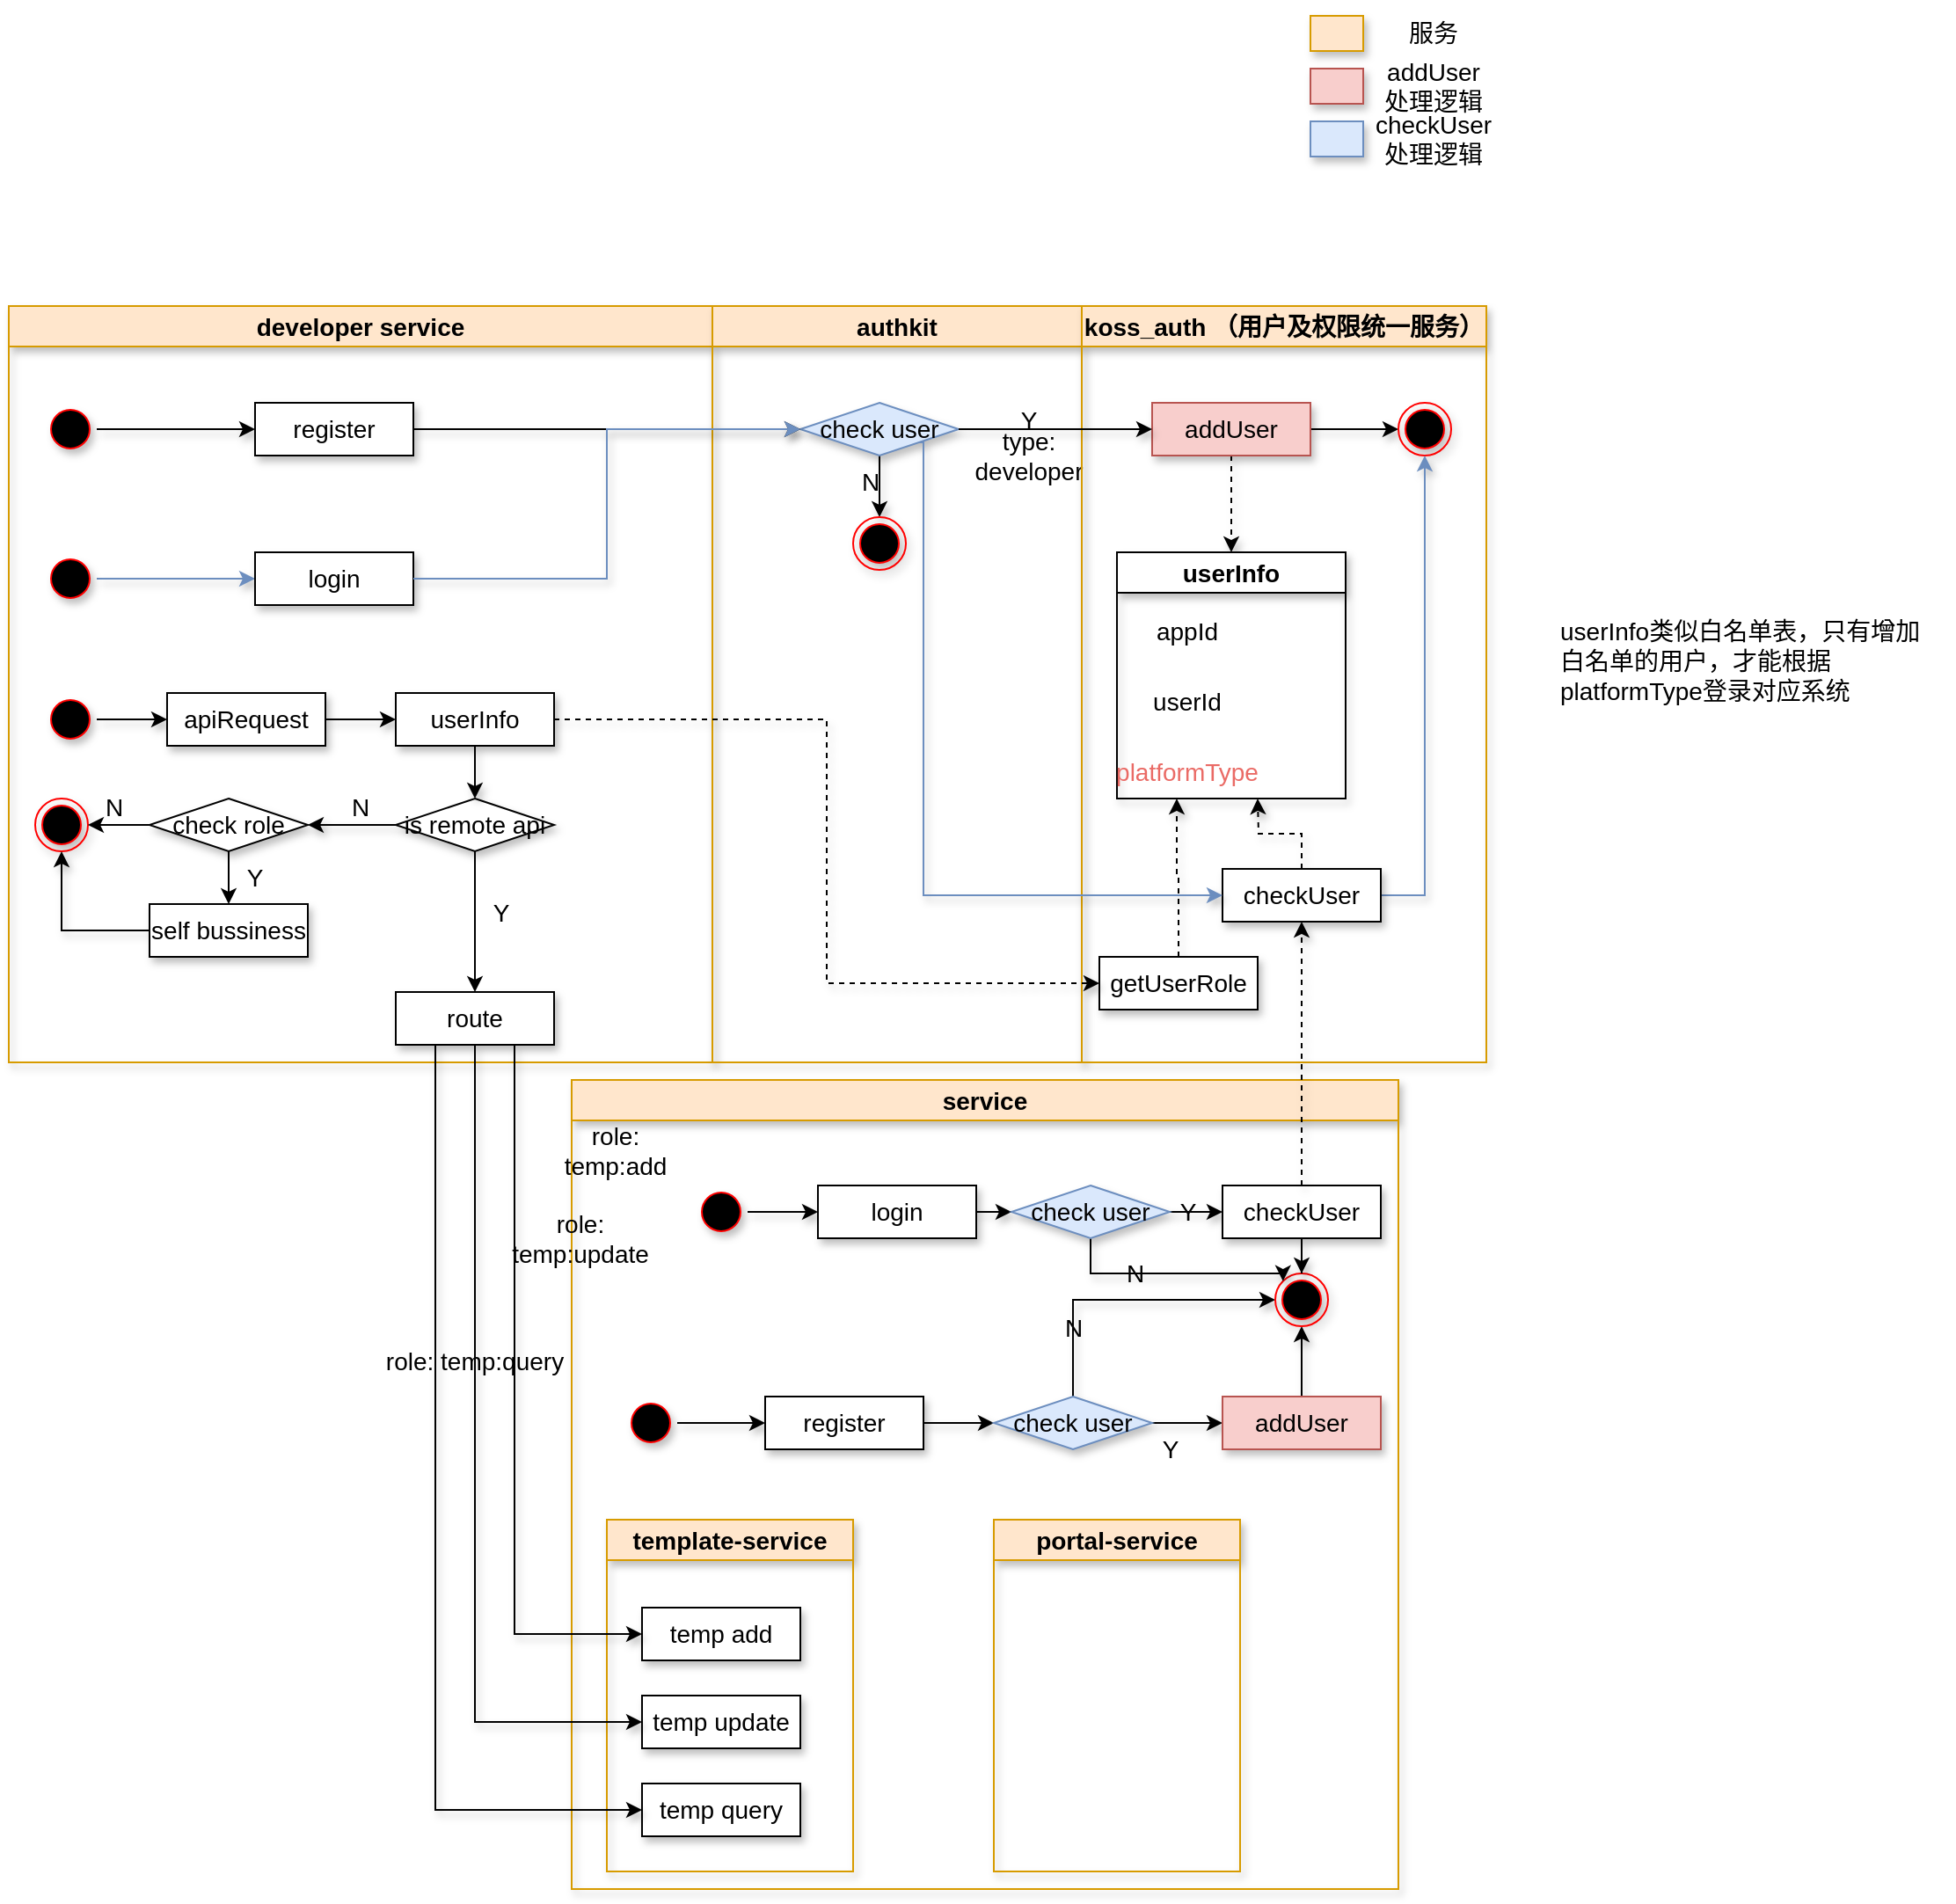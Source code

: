 <mxfile version="21.6.8" type="github">
  <diagram name="Page-1" id="13e1069c-82ec-6db2-03f1-153e76fe0fe0">
    <mxGraphModel dx="2534" dy="2458" grid="1" gridSize="10" guides="1" tooltips="1" connect="1" arrows="1" fold="1" page="1" pageScale="1" pageWidth="1100" pageHeight="850" background="none" math="0" shadow="0">
      <root>
        <mxCell id="0" />
        <mxCell id="1" parent="0" />
        <mxCell id="o0I8BU-ml6a-norXARqV-1" value="developer service" style="swimlane;whiteSpace=wrap;html=1;fillColor=#ffe6cc;strokeColor=#d79b00;fontSize=14;shadow=1;" vertex="1" cloneid="cell#2f815275-daad-4713-9b3d-28815d0aeec0" parent="1">
          <mxGeometry x="-910" y="-700" width="400" height="430" as="geometry" />
        </mxCell>
        <mxCell id="o0I8BU-ml6a-norXARqV-2" value="" style="edgeStyle=orthogonalEdgeStyle;rounded=0;orthogonalLoop=1;jettySize=auto;fontSize=14;labelBackgroundColor=none;labelBorderColor=none;html=1;shadow=1;" edge="1" cloneid="cell#3e78f411-9d92-4578-9a27-7465771508a2" parent="o0I8BU-ml6a-norXARqV-1" source="o0I8BU-ml6a-norXARqV-3" target="o0I8BU-ml6a-norXARqV-4">
          <mxGeometry relative="1" as="geometry" />
        </mxCell>
        <mxCell id="o0I8BU-ml6a-norXARqV-3" value="" style="ellipse;shape=startState;fillColor=#000000;strokeColor=#ff0000;fontSize=14;labelBackgroundColor=none;rounded=0;labelBorderColor=none;whiteSpace=wrap;html=1;shadow=1;" vertex="1" cloneid="cell#f343a01a-dd90-4998-95c6-caf9c9071376" parent="o0I8BU-ml6a-norXARqV-1">
          <mxGeometry x="20" y="55" width="30" height="30" as="geometry" />
        </mxCell>
        <mxCell id="o0I8BU-ml6a-norXARqV-4" value="register" style="rounded=0;fontSize=14;labelBackgroundColor=none;labelBorderColor=none;whiteSpace=wrap;html=1;shadow=1;" vertex="1" cloneid="cell#d786aa69-d2c9-49e9-a8b0-6fdf611dd58b" parent="o0I8BU-ml6a-norXARqV-1">
          <mxGeometry x="140" y="55" width="90" height="30" as="geometry" />
        </mxCell>
        <mxCell id="o0I8BU-ml6a-norXARqV-5" value="" style="edgeStyle=orthogonalEdgeStyle;rounded=0;orthogonalLoop=1;jettySize=auto;fillColor=#dae8fc;strokeColor=#6c8ebf;fontSize=14;labelBackgroundColor=none;labelBorderColor=none;html=1;shadow=1;" edge="1" cloneid="cell#f578207f-27f2-4b83-8611-390f3955b6e1" parent="o0I8BU-ml6a-norXARqV-1" source="o0I8BU-ml6a-norXARqV-6" target="o0I8BU-ml6a-norXARqV-7">
          <mxGeometry relative="1" as="geometry" />
        </mxCell>
        <mxCell id="o0I8BU-ml6a-norXARqV-6" value="" style="ellipse;shape=startState;fillColor=#000000;strokeColor=#ff0000;fontSize=14;labelBackgroundColor=none;rounded=0;labelBorderColor=none;whiteSpace=wrap;html=1;shadow=1;" vertex="1" cloneid="cell#010ce15b-30a6-4689-a837-7c89e183befc" parent="o0I8BU-ml6a-norXARqV-1">
          <mxGeometry x="20" y="140" width="30" height="30" as="geometry" />
        </mxCell>
        <mxCell id="o0I8BU-ml6a-norXARqV-7" value="login" style="rounded=0;fontSize=14;labelBackgroundColor=none;labelBorderColor=none;whiteSpace=wrap;html=1;shadow=1;" vertex="1" cloneid="cell#6ffae5bb-2ba7-4c20-8382-ab461565c04b" parent="o0I8BU-ml6a-norXARqV-1">
          <mxGeometry x="140" y="140" width="90" height="30" as="geometry" />
        </mxCell>
        <mxCell id="o0I8BU-ml6a-norXARqV-8" value="" style="edgeStyle=orthogonalEdgeStyle;rounded=0;orthogonalLoop=1;jettySize=auto;fontSize=14;labelBackgroundColor=none;labelBorderColor=none;html=1;shadow=1;" edge="1" cloneid="cell#bec4a704-cbde-4dca-ad36-431c1cae4110" parent="o0I8BU-ml6a-norXARqV-1" source="o0I8BU-ml6a-norXARqV-9" target="o0I8BU-ml6a-norXARqV-11">
          <mxGeometry relative="1" as="geometry" />
        </mxCell>
        <mxCell id="o0I8BU-ml6a-norXARqV-9" value="" style="ellipse;shape=startState;fillColor=#000000;strokeColor=#ff0000;fontSize=14;labelBackgroundColor=none;rounded=0;labelBorderColor=none;whiteSpace=wrap;html=1;shadow=1;" vertex="1" cloneid="cell#d30612fb-1687-4215-8dd6-3322a6ddc27d" parent="o0I8BU-ml6a-norXARqV-1">
          <mxGeometry x="20" y="220" width="30" height="30" as="geometry" />
        </mxCell>
        <mxCell id="o0I8BU-ml6a-norXARqV-10" value="" style="edgeStyle=orthogonalEdgeStyle;rounded=0;orthogonalLoop=1;jettySize=auto;fontSize=14;labelBackgroundColor=none;labelBorderColor=none;html=1;shadow=1;" edge="1" cloneid="cell#dd641ca1-853e-4bb6-b201-8e9879fb5a4e" parent="o0I8BU-ml6a-norXARqV-1" source="o0I8BU-ml6a-norXARqV-11" target="o0I8BU-ml6a-norXARqV-16">
          <mxGeometry relative="1" as="geometry" />
        </mxCell>
        <mxCell id="o0I8BU-ml6a-norXARqV-11" value="apiRequest" style="rounded=0;fontSize=14;labelBackgroundColor=none;labelBorderColor=none;whiteSpace=wrap;html=1;shadow=1;" vertex="1" cloneid="cell#30adc44c-68ed-4f99-b4ed-5d4c9424717e" parent="o0I8BU-ml6a-norXARqV-1">
          <mxGeometry x="90" y="220" width="90" height="30" as="geometry" />
        </mxCell>
        <mxCell id="o0I8BU-ml6a-norXARqV-12" value="" style="edgeStyle=orthogonalEdgeStyle;rounded=0;orthogonalLoop=1;jettySize=auto;fontSize=14;labelBackgroundColor=none;labelBorderColor=none;html=1;shadow=1;" edge="1" cloneid="cell#671ad929-43fe-4868-b659-84d9796028c1" parent="o0I8BU-ml6a-norXARqV-1" source="o0I8BU-ml6a-norXARqV-14" target="o0I8BU-ml6a-norXARqV-21">
          <mxGeometry relative="1" as="geometry" />
        </mxCell>
        <mxCell id="o0I8BU-ml6a-norXARqV-13" style="edgeStyle=orthogonalEdgeStyle;rounded=0;orthogonalLoop=1;jettySize=auto;html=1;" edge="1" cloneid="cell#e3b5a0e9-ba15-4266-90d8-3ee35d6f3ecc" parent="o0I8BU-ml6a-norXARqV-1" source="o0I8BU-ml6a-norXARqV-14" target="o0I8BU-ml6a-norXARqV-24">
          <mxGeometry relative="1" as="geometry" />
        </mxCell>
        <mxCell id="o0I8BU-ml6a-norXARqV-14" value="is remote api" style="rhombus;rounded=0;fontSize=14;labelBackgroundColor=none;labelBorderColor=none;whiteSpace=wrap;html=1;shadow=1;" vertex="1" cloneid="cell#6b12fd06-35f8-4e73-8840-b826a7d59f4d" parent="o0I8BU-ml6a-norXARqV-1">
          <mxGeometry x="220" y="280" width="90" height="30" as="geometry" />
        </mxCell>
        <mxCell id="o0I8BU-ml6a-norXARqV-15" value="" style="edgeStyle=orthogonalEdgeStyle;rounded=0;orthogonalLoop=1;jettySize=auto;fontSize=14;labelBackgroundColor=none;labelBorderColor=none;html=1;shadow=1;" edge="1" cloneid="cell#e36aead0-2626-4459-8793-c85ccd715a86" parent="o0I8BU-ml6a-norXARqV-1" source="o0I8BU-ml6a-norXARqV-16" target="o0I8BU-ml6a-norXARqV-14">
          <mxGeometry relative="1" as="geometry" />
        </mxCell>
        <mxCell id="o0I8BU-ml6a-norXARqV-16" value="userInfo" style="rounded=0;fontSize=14;labelBackgroundColor=none;labelBorderColor=none;whiteSpace=wrap;html=1;shadow=1;" vertex="1" cloneid="cell#762a9e92-5dfa-44d4-aec3-9d3db7be5c85" parent="o0I8BU-ml6a-norXARqV-1">
          <mxGeometry x="220" y="220" width="90" height="30" as="geometry" />
        </mxCell>
        <mxCell id="o0I8BU-ml6a-norXARqV-17" value="" style="ellipse;shape=endState;fillColor=#000000;strokeColor=#ff0000;fontSize=14;labelBackgroundColor=none;rounded=0;labelBorderColor=none;whiteSpace=wrap;html=1;shadow=1;" vertex="1" cloneid="cell#5eddfa4f-2b7d-485c-ba46-518c2dcc27b3" parent="o0I8BU-ml6a-norXARqV-1">
          <mxGeometry x="15" y="280" width="30" height="30" as="geometry" />
        </mxCell>
        <mxCell id="o0I8BU-ml6a-norXARqV-18" value="N" style="text;strokeColor=none;fillColor=none;align=center;verticalAlign=middle;rounded=0;fontSize=14;labelBackgroundColor=none;labelBorderColor=none;whiteSpace=wrap;html=1;shadow=1;" vertex="1" cloneid="cell#2938a014-8e62-44ea-9b24-df8008eebc1f" parent="o0I8BU-ml6a-norXARqV-1">
          <mxGeometry x="30" y="270" width="60" height="30" as="geometry" />
        </mxCell>
        <mxCell id="o0I8BU-ml6a-norXARqV-19" style="edgeStyle=orthogonalEdgeStyle;rounded=0;orthogonalLoop=1;jettySize=auto;html=1;" edge="1" cloneid="cell#69870b40-b64f-440c-9615-37516f36304e" parent="o0I8BU-ml6a-norXARqV-1" source="o0I8BU-ml6a-norXARqV-21" target="o0I8BU-ml6a-norXARqV-23">
          <mxGeometry relative="1" as="geometry" />
        </mxCell>
        <mxCell id="o0I8BU-ml6a-norXARqV-20" style="edgeStyle=orthogonalEdgeStyle;rounded=0;orthogonalLoop=1;jettySize=auto;html=1;" edge="1" cloneid="cell#034a359f-71a7-4816-b0ca-5ef3d9c942d1" parent="o0I8BU-ml6a-norXARqV-1" source="o0I8BU-ml6a-norXARqV-21" target="o0I8BU-ml6a-norXARqV-17">
          <mxGeometry relative="1" as="geometry" />
        </mxCell>
        <mxCell id="o0I8BU-ml6a-norXARqV-21" value="check role" style="rhombus;rounded=0;fontSize=14;labelBackgroundColor=none;labelBorderColor=none;whiteSpace=wrap;html=1;shadow=1;" vertex="1" cloneid="cell#9de70b38-26dd-4ac8-abef-1a7b8d23313a" parent="o0I8BU-ml6a-norXARqV-1">
          <mxGeometry x="80" y="280" width="90" height="30" as="geometry" />
        </mxCell>
        <mxCell id="o0I8BU-ml6a-norXARqV-22" value="" style="edgeStyle=orthogonalEdgeStyle;rounded=0;orthogonalLoop=1;jettySize=auto;fontSize=14;labelBackgroundColor=none;labelBorderColor=none;html=1;shadow=1;" edge="1" cloneid="cell#d38b1a27-fdde-4c20-9c3b-71d29add46ab" parent="o0I8BU-ml6a-norXARqV-1" source="o0I8BU-ml6a-norXARqV-23" target="o0I8BU-ml6a-norXARqV-17">
          <mxGeometry relative="1" as="geometry" />
        </mxCell>
        <mxCell id="o0I8BU-ml6a-norXARqV-23" value="self bussiness" style="rounded=0;fontSize=14;labelBackgroundColor=none;labelBorderColor=none;whiteSpace=wrap;html=1;shadow=1;" vertex="1" cloneid="cell#b11ed37f-79c9-4efd-b053-eb94dfc69ee0" parent="o0I8BU-ml6a-norXARqV-1">
          <mxGeometry x="80" y="340" width="90" height="30" as="geometry" />
        </mxCell>
        <mxCell id="o0I8BU-ml6a-norXARqV-24" value="route" style="rounded=0;fontSize=14;labelBackgroundColor=none;labelBorderColor=none;whiteSpace=wrap;html=1;shadow=1;" vertex="1" cloneid="cell#3b11a366-44b4-40df-b331-dc5171728bec" parent="o0I8BU-ml6a-norXARqV-1">
          <mxGeometry x="220" y="390" width="90" height="30" as="geometry" />
        </mxCell>
        <mxCell id="o0I8BU-ml6a-norXARqV-25" value="Y" style="text;strokeColor=none;fillColor=none;align=center;verticalAlign=middle;rounded=0;fontSize=14;labelBackgroundColor=none;labelBorderColor=none;whiteSpace=wrap;html=1;shadow=1;" vertex="1" cloneid="cell#86b1ebb5-305b-4b92-9c7c-a0216be1310f" parent="o0I8BU-ml6a-norXARqV-1">
          <mxGeometry x="110" y="310" width="60" height="30" as="geometry" />
        </mxCell>
        <mxCell id="o0I8BU-ml6a-norXARqV-26" value="N" style="text;strokeColor=none;fillColor=none;align=center;verticalAlign=middle;rounded=0;fontSize=14;labelBackgroundColor=none;labelBorderColor=none;whiteSpace=wrap;html=1;shadow=1;" vertex="1" cloneid="cell#1dfd28f7-4364-4140-aba9-955cc33b73d3" parent="o0I8BU-ml6a-norXARqV-1">
          <mxGeometry x="170" y="270" width="60" height="30" as="geometry" />
        </mxCell>
        <mxCell id="o0I8BU-ml6a-norXARqV-27" value="Y" style="text;strokeColor=none;fillColor=none;align=center;verticalAlign=middle;rounded=0;fontSize=14;labelBackgroundColor=none;labelBorderColor=none;whiteSpace=wrap;html=1;shadow=1;" vertex="1" cloneid="cell#4f04516a-b830-4107-9830-c963d30fea10" parent="o0I8BU-ml6a-norXARqV-1">
          <mxGeometry x="250" y="330" width="60" height="30" as="geometry" />
        </mxCell>
        <mxCell id="o0I8BU-ml6a-norXARqV-28" value="authkit" style="swimlane;fontSize=14;labelBackgroundColor=none;fillColor=#ffe6cc;strokeColor=#d79b00;rounded=0;labelBorderColor=none;whiteSpace=wrap;html=1;shadow=1;" vertex="1" cloneid="cell#4d284f4c-89f4-4c85-bd48-fc06abb28941" parent="1">
          <mxGeometry x="-510" y="-700" width="210" height="430" as="geometry" />
        </mxCell>
        <mxCell id="o0I8BU-ml6a-norXARqV-29" value="" style="edgeStyle=orthogonalEdgeStyle;rounded=0;orthogonalLoop=1;jettySize=auto;fontSize=14;labelBackgroundColor=none;labelBorderColor=none;html=1;shadow=1;" edge="1" cloneid="cell#d85d70b3-59bc-4059-bcfd-09526fdcdec0" parent="o0I8BU-ml6a-norXARqV-28" source="o0I8BU-ml6a-norXARqV-30" target="o0I8BU-ml6a-norXARqV-31">
          <mxGeometry relative="1" as="geometry" />
        </mxCell>
        <mxCell id="o0I8BU-ml6a-norXARqV-30" value="check user" style="rhombus;rounded=0;fillColor=#dae8fc;strokeColor=#6c8ebf;fontSize=14;labelBackgroundColor=none;labelBorderColor=none;whiteSpace=wrap;html=1;shadow=1;" vertex="1" cloneid="cell#351595b4-3b56-4a1f-9421-a00ca58015db" parent="o0I8BU-ml6a-norXARqV-28">
          <mxGeometry x="50" y="55" width="90" height="30" as="geometry" />
        </mxCell>
        <mxCell id="o0I8BU-ml6a-norXARqV-31" value="" style="ellipse;shape=endState;fillColor=#000000;strokeColor=#ff0000;fontSize=14;labelBackgroundColor=none;rounded=0;labelBorderColor=none;whiteSpace=wrap;html=1;shadow=1;" vertex="1" cloneid="cell#afeef2f3-9d55-40c5-9e05-b423b602a7cf" parent="o0I8BU-ml6a-norXARqV-28">
          <mxGeometry x="80" y="120" width="30" height="30" as="geometry" />
        </mxCell>
        <mxCell id="o0I8BU-ml6a-norXARqV-32" value="N" style="text;strokeColor=none;fillColor=none;align=center;verticalAlign=middle;rounded=0;fontSize=14;labelBackgroundColor=none;labelBorderColor=none;whiteSpace=wrap;html=1;shadow=1;" vertex="1" cloneid="cell#a252e5c4-6785-4ebf-a115-937df42c437a" parent="o0I8BU-ml6a-norXARqV-28">
          <mxGeometry x="60" y="85" width="60" height="30" as="geometry" />
        </mxCell>
        <mxCell id="o0I8BU-ml6a-norXARqV-33" value="Y" style="text;strokeColor=none;fillColor=none;align=center;verticalAlign=middle;rounded=0;fontSize=14;labelBackgroundColor=none;labelBorderColor=none;whiteSpace=wrap;html=1;shadow=1;" vertex="1" cloneid="cell#bb24446b-2c0e-4078-b755-960f9cf63707" parent="o0I8BU-ml6a-norXARqV-28">
          <mxGeometry x="150" y="50" width="60" height="30" as="geometry" />
        </mxCell>
        <mxCell id="o0I8BU-ml6a-norXARqV-34" value="type: developer" style="text;strokeColor=none;fillColor=none;align=center;verticalAlign=middle;rounded=0;fontSize=14;labelBackgroundColor=none;labelBorderColor=none;whiteSpace=wrap;html=1;shadow=1;" vertex="1" cloneid="cell#16c98ae2-1882-455a-85f8-c9def8e18f26" parent="o0I8BU-ml6a-norXARqV-28">
          <mxGeometry x="150" y="70" width="60" height="30" as="geometry" />
        </mxCell>
        <mxCell id="o0I8BU-ml6a-norXARqV-35" value="koss_auth （用户及权限统一服务）" style="swimlane;fontSize=14;labelBackgroundColor=none;fillColor=#ffe6cc;strokeColor=#d79b00;rounded=0;labelBorderColor=none;whiteSpace=wrap;html=1;shadow=1;" vertex="1" cloneid="cell#31cabb72-b4fa-4f1e-bc3f-89a68e6bb292" parent="1">
          <mxGeometry x="-300" y="-700" width="230" height="430" as="geometry" />
        </mxCell>
        <mxCell id="o0I8BU-ml6a-norXARqV-36" value="" style="edgeStyle=orthogonalEdgeStyle;rounded=0;orthogonalLoop=1;jettySize=auto;fontSize=14;labelBackgroundColor=none;labelBorderColor=none;html=1;shadow=1;" edge="1" cloneid="cell#9d637011-0ebc-44e2-ae36-5c292fa22124" parent="o0I8BU-ml6a-norXARqV-35" source="o0I8BU-ml6a-norXARqV-38" target="o0I8BU-ml6a-norXARqV-43">
          <mxGeometry relative="1" as="geometry">
            <mxPoint x="170" y="70" as="targetPoint" />
          </mxGeometry>
        </mxCell>
        <mxCell id="o0I8BU-ml6a-norXARqV-37" value="" style="edgeStyle=orthogonalEdgeStyle;rounded=0;orthogonalLoop=1;jettySize=auto;entryX=0.5;entryY=0;entryDx=0;entryDy=0;dashed=1;fontSize=14;labelBackgroundColor=none;labelBorderColor=none;html=1;shadow=1;" edge="1" cloneid="cell#5529e2d9-7ba8-40ee-95f8-6fd998fc30c8" parent="o0I8BU-ml6a-norXARqV-35" source="o0I8BU-ml6a-norXARqV-38" target="o0I8BU-ml6a-norXARqV-39">
          <mxGeometry relative="1" as="geometry" />
        </mxCell>
        <mxCell id="o0I8BU-ml6a-norXARqV-38" value="addUser" style="rounded=0;fillColor=#f8cecc;strokeColor=#b85450;fontSize=14;labelBackgroundColor=none;labelBorderColor=none;whiteSpace=wrap;html=1;shadow=1;" vertex="1" cloneid="cell#daeeba50-b564-4eb8-9de2-8fdf4fd3b1f5" parent="o0I8BU-ml6a-norXARqV-35">
          <mxGeometry x="40" y="55" width="90" height="30" as="geometry" />
        </mxCell>
        <mxCell id="o0I8BU-ml6a-norXARqV-39" value="userInfo" style="swimlane;fontSize=14;labelBackgroundColor=none;rounded=0;labelBorderColor=none;whiteSpace=wrap;html=1;shadow=1;" vertex="1" cloneid="cell#d173b92a-b9c5-47e8-92e8-24c0aa24c3f8" parent="o0I8BU-ml6a-norXARqV-35">
          <mxGeometry x="20" y="140" width="130" height="140" as="geometry" />
        </mxCell>
        <mxCell id="o0I8BU-ml6a-norXARqV-40" value="appId" style="text;strokeColor=none;fillColor=none;align=center;verticalAlign=middle;rounded=0;fontSize=14;labelBackgroundColor=none;labelBorderColor=none;whiteSpace=wrap;html=1;shadow=1;" vertex="1" cloneid="cell#db7cd988-785e-482d-94ae-7129fd6903a7" parent="o0I8BU-ml6a-norXARqV-39">
          <mxGeometry x="10" y="30" width="60" height="30" as="geometry" />
        </mxCell>
        <mxCell id="o0I8BU-ml6a-norXARqV-41" value="userId" style="text;strokeColor=none;fillColor=none;align=center;verticalAlign=middle;rounded=0;fontSize=14;labelBackgroundColor=none;labelBorderColor=none;whiteSpace=wrap;html=1;shadow=1;" vertex="1" cloneid="cell#037ba0d6-2f48-47e4-9913-6fbd2014469d" parent="o0I8BU-ml6a-norXARqV-39">
          <mxGeometry x="10" y="70" width="60" height="30" as="geometry" />
        </mxCell>
        <mxCell id="o0I8BU-ml6a-norXARqV-42" value="&lt;font color=&quot;#ea6b66&quot;&gt;platformType&lt;/font&gt;" style="text;strokeColor=none;fillColor=none;align=center;verticalAlign=middle;rounded=0;fontSize=14;labelBackgroundColor=none;labelBorderColor=none;whiteSpace=wrap;html=1;shadow=1;" vertex="1" cloneid="cell#39a3a053-c296-41eb-aac2-0bac3e5d6c5e" parent="o0I8BU-ml6a-norXARqV-39">
          <mxGeometry x="10" y="110" width="60" height="30" as="geometry" />
        </mxCell>
        <mxCell id="o0I8BU-ml6a-norXARqV-43" value="" style="ellipse;shape=endState;fillColor=#000000;strokeColor=#ff0000;fontSize=14;labelBackgroundColor=none;rounded=0;labelBorderColor=none;whiteSpace=wrap;html=1;shadow=1;" vertex="1" cloneid="cell#552ca13a-4a54-4e22-9ac6-5f51555aa4ac" parent="o0I8BU-ml6a-norXARqV-35">
          <mxGeometry x="180" y="55" width="30" height="30" as="geometry" />
        </mxCell>
        <mxCell id="o0I8BU-ml6a-norXARqV-44" value="" style="edgeStyle=orthogonalEdgeStyle;rounded=0;orthogonalLoop=1;jettySize=auto;entryX=0.5;entryY=1;entryDx=0;entryDy=0;fillColor=#dae8fc;strokeColor=#6c8ebf;fontSize=14;labelBackgroundColor=none;labelBorderColor=none;html=1;shadow=1;" edge="1" cloneid="cell#97cd465d-1a61-4285-965f-f0954073e2ca" parent="o0I8BU-ml6a-norXARqV-35" source="o0I8BU-ml6a-norXARqV-46" target="o0I8BU-ml6a-norXARqV-43">
          <mxGeometry relative="1" as="geometry" />
        </mxCell>
        <mxCell id="o0I8BU-ml6a-norXARqV-45" value="" style="edgeStyle=orthogonalEdgeStyle;rounded=0;orthogonalLoop=1;jettySize=auto;dashed=1;fontSize=14;labelBackgroundColor=none;labelBorderColor=none;html=1;shadow=1;" edge="1" cloneid="cell#fdb54359-651c-49f2-8b8a-e06a3de9626e" parent="o0I8BU-ml6a-norXARqV-35" source="o0I8BU-ml6a-norXARqV-46">
          <mxGeometry relative="1" as="geometry">
            <mxPoint x="100" y="280" as="targetPoint" />
          </mxGeometry>
        </mxCell>
        <mxCell id="o0I8BU-ml6a-norXARqV-46" value="checkUser" style="rounded=0;fontSize=14;labelBackgroundColor=none;labelBorderColor=none;whiteSpace=wrap;html=1;shadow=1;" vertex="1" cloneid="cell#efa40acd-31cf-4c45-8b5d-4440a12fd750" parent="o0I8BU-ml6a-norXARqV-35">
          <mxGeometry x="80" y="320" width="90" height="30" as="geometry" />
        </mxCell>
        <mxCell id="o0I8BU-ml6a-norXARqV-47" value="" style="edgeStyle=orthogonalEdgeStyle;rounded=0;orthogonalLoop=1;jettySize=auto;exitX=0.5;exitY=0;exitDx=0;exitDy=0;entryX=0.4;entryY=1;entryDx=0;entryDy=0;dashed=1;entryPerimeter=0;fontSize=14;labelBackgroundColor=none;labelBorderColor=none;html=1;shadow=1;" edge="1" cloneid="cell#5169dae0-b0af-426e-bd86-c8ee2dff30fc" parent="o0I8BU-ml6a-norXARqV-35" source="o0I8BU-ml6a-norXARqV-48" target="o0I8BU-ml6a-norXARqV-42">
          <mxGeometry relative="1" as="geometry" />
        </mxCell>
        <mxCell id="o0I8BU-ml6a-norXARqV-48" value="getUserRole" style="rounded=0;fontSize=14;labelBackgroundColor=none;labelBorderColor=none;whiteSpace=wrap;html=1;shadow=1;" vertex="1" cloneid="cell#2119104f-a12a-4858-bce2-c40a968f6f73" parent="o0I8BU-ml6a-norXARqV-35">
          <mxGeometry x="10" y="370" width="90" height="30" as="geometry" />
        </mxCell>
        <mxCell id="o0I8BU-ml6a-norXARqV-49" value="service" style="swimlane;fontSize=14;labelBackgroundColor=none;fillColor=#ffe6cc;strokeColor=#d79b00;rounded=0;labelBorderColor=none;whiteSpace=wrap;html=1;shadow=1;" vertex="1" cloneid="cell#767e1775-86f6-4f1f-9ae0-0cd3148ceab9" parent="1">
          <mxGeometry x="-590" y="-260" width="470" height="460" as="geometry" />
        </mxCell>
        <mxCell id="o0I8BU-ml6a-norXARqV-50" value="template-service" style="swimlane;fontSize=14;labelBackgroundColor=none;fillColor=#ffe6cc;strokeColor=#d79b00;rounded=0;labelBorderColor=none;whiteSpace=wrap;html=1;shadow=1;" vertex="1" cloneid="cell#60383310-780d-4d46-84d1-cc77d700c48b" parent="o0I8BU-ml6a-norXARqV-49">
          <mxGeometry x="20" y="250" width="140" height="200" as="geometry" />
        </mxCell>
        <mxCell id="o0I8BU-ml6a-norXARqV-51" value="temp add" style="rounded=0;fontSize=14;labelBackgroundColor=none;labelBorderColor=none;whiteSpace=wrap;html=1;shadow=1;" vertex="1" cloneid="cell#c23f8049-d1e6-460d-97f2-45e06d1afe96" parent="o0I8BU-ml6a-norXARqV-50">
          <mxGeometry x="20" y="50" width="90" height="30" as="geometry" />
        </mxCell>
        <mxCell id="o0I8BU-ml6a-norXARqV-52" value="temp update" style="rounded=0;fontSize=14;labelBackgroundColor=none;labelBorderColor=none;whiteSpace=wrap;html=1;shadow=1;" vertex="1" cloneid="cell#7db45317-7b90-4fd7-94fb-27cc4f2cc260" parent="o0I8BU-ml6a-norXARqV-50">
          <mxGeometry x="20" y="100" width="90" height="30" as="geometry" />
        </mxCell>
        <mxCell id="o0I8BU-ml6a-norXARqV-53" value="temp query" style="rounded=0;fontSize=14;labelBackgroundColor=none;labelBorderColor=none;whiteSpace=wrap;html=1;shadow=1;" vertex="1" cloneid="cell#bc0cf38e-afed-48cf-be2b-e92cfd75ff3c" parent="o0I8BU-ml6a-norXARqV-50">
          <mxGeometry x="20" y="150" width="90" height="30" as="geometry" />
        </mxCell>
        <mxCell id="o0I8BU-ml6a-norXARqV-54" value="portal-service" style="swimlane;fontSize=14;labelBackgroundColor=none;fillColor=#ffe6cc;strokeColor=#d79b00;rounded=0;labelBorderColor=none;whiteSpace=wrap;html=1;shadow=1;" vertex="1" cloneid="cell#f6936347-1249-4653-9ec9-911793eec7f0" parent="o0I8BU-ml6a-norXARqV-49">
          <mxGeometry x="240" y="250" width="140" height="200" as="geometry" />
        </mxCell>
        <mxCell id="o0I8BU-ml6a-norXARqV-55" value="role: temp:add" style="text;strokeColor=none;fillColor=none;align=center;verticalAlign=middle;rounded=0;fontSize=14;labelBackgroundColor=none;labelBorderColor=none;whiteSpace=wrap;html=1;shadow=1;" vertex="1" cloneid="cell#353d6ffa-04c8-4809-9f17-f6471f5bb782" parent="o0I8BU-ml6a-norXARqV-49">
          <mxGeometry x="-20" y="30" width="90" height="20" as="geometry" />
        </mxCell>
        <mxCell id="o0I8BU-ml6a-norXARqV-56" value="role: temp:update" style="text;strokeColor=none;fillColor=none;align=center;verticalAlign=middle;rounded=0;fontSize=14;labelBackgroundColor=none;labelBorderColor=none;whiteSpace=wrap;html=1;shadow=1;" vertex="1" cloneid="cell#9abef75c-3aba-43a4-b62c-d0ee552671c4" parent="o0I8BU-ml6a-norXARqV-49">
          <mxGeometry x="-50" y="80" width="110" height="20" as="geometry" />
        </mxCell>
        <mxCell id="o0I8BU-ml6a-norXARqV-57" value="" style="edgeStyle=orthogonalEdgeStyle;rounded=0;orthogonalLoop=1;jettySize=auto;fontSize=14;labelBackgroundColor=none;labelBorderColor=none;html=1;shadow=1;" edge="1" cloneid="cell#bc0744cf-a744-41c3-86e0-3a1199858686" parent="o0I8BU-ml6a-norXARqV-49" source="o0I8BU-ml6a-norXARqV-58" target="o0I8BU-ml6a-norXARqV-60">
          <mxGeometry relative="1" as="geometry" />
        </mxCell>
        <mxCell id="o0I8BU-ml6a-norXARqV-58" value="" style="ellipse;shape=startState;fillColor=#000000;strokeColor=#ff0000;fontSize=14;labelBackgroundColor=none;rounded=0;labelBorderColor=none;whiteSpace=wrap;html=1;shadow=1;" vertex="1" cloneid="cell#6595334c-07b8-4e39-932b-8c947884d32b" parent="o0I8BU-ml6a-norXARqV-49">
          <mxGeometry x="30" y="180" width="30" height="30" as="geometry" />
        </mxCell>
        <mxCell id="o0I8BU-ml6a-norXARqV-59" value="" style="edgeStyle=orthogonalEdgeStyle;rounded=0;orthogonalLoop=1;jettySize=auto;fontSize=14;labelBackgroundColor=none;labelBorderColor=none;html=1;shadow=1;" edge="1" cloneid="cell#c081d498-fbaf-47e7-8d3b-708356b9949e" parent="o0I8BU-ml6a-norXARqV-49" source="o0I8BU-ml6a-norXARqV-60" target="o0I8BU-ml6a-norXARqV-65">
          <mxGeometry relative="1" as="geometry" />
        </mxCell>
        <mxCell id="o0I8BU-ml6a-norXARqV-60" value="register" style="rounded=0;fontSize=14;labelBackgroundColor=none;labelBorderColor=none;whiteSpace=wrap;html=1;shadow=1;" vertex="1" cloneid="cell#a3e6cf2f-4d3c-4e66-b300-dc2755156670" parent="o0I8BU-ml6a-norXARqV-49">
          <mxGeometry x="110" y="180" width="90" height="30" as="geometry" />
        </mxCell>
        <mxCell id="o0I8BU-ml6a-norXARqV-61" value="" style="edgeStyle=orthogonalEdgeStyle;rounded=0;orthogonalLoop=1;jettySize=auto;fontSize=14;labelBackgroundColor=none;labelBorderColor=none;html=1;shadow=1;" edge="1" cloneid="cell#b83e2196-228f-4fbc-9095-5ca87cc05101" parent="o0I8BU-ml6a-norXARqV-49" source="o0I8BU-ml6a-norXARqV-65" target="o0I8BU-ml6a-norXARqV-67">
          <mxGeometry relative="1" as="geometry" />
        </mxCell>
        <mxCell id="o0I8BU-ml6a-norXARqV-62" value="" style="edgeStyle=orthogonalEdgeStyle;rounded=0;orthogonalLoop=1;jettySize=auto;exitX=0.5;exitY=0;exitDx=0;exitDy=0;entryX=0;entryY=0.5;entryDx=0;entryDy=0;fontSize=14;labelBackgroundColor=none;labelBorderColor=none;html=1;shadow=1;" edge="1" cloneid="cell#252713b0-e09e-4d55-811a-47e0222795b3" parent="o0I8BU-ml6a-norXARqV-49" source="o0I8BU-ml6a-norXARqV-65" target="o0I8BU-ml6a-norXARqV-68">
          <mxGeometry relative="1" as="geometry" />
        </mxCell>
        <mxCell id="o0I8BU-ml6a-norXARqV-63" value="N" style="edgeLabel;align=center;verticalAlign=middle;resizable=0;points=[];fontSize=14;labelBackgroundColor=none;rounded=0;labelBorderColor=none;html=1;shadow=1;" vertex="1" connectable="0" cloneid="cell#c9337467-6502-49e3-b65e-1e57926e96ea" parent="o0I8BU-ml6a-norXARqV-62">
          <mxGeometry x="-0.541" relative="1" as="geometry">
            <mxPoint as="offset" />
          </mxGeometry>
        </mxCell>
        <mxCell id="o0I8BU-ml6a-norXARqV-64" value="Y" style="edgeLabel;align=center;verticalAlign=middle;resizable=0;points=[];fontSize=14;labelBackgroundColor=none;rounded=0;labelBorderColor=none;html=1;shadow=1;" vertex="1" connectable="0" cloneid="cell#edde22d5-fd52-48a7-a664-030db2c268a7" parent="o0I8BU-ml6a-norXARqV-62">
          <mxGeometry x="-0.541" relative="1" as="geometry">
            <mxPoint x="55" y="69" as="offset" />
          </mxGeometry>
        </mxCell>
        <mxCell id="o0I8BU-ml6a-norXARqV-65" value="check user" style="rhombus;rounded=0;fillColor=#dae8fc;strokeColor=#6c8ebf;fontSize=14;labelBackgroundColor=none;labelBorderColor=none;whiteSpace=wrap;html=1;shadow=1;" vertex="1" cloneid="cell#adf17c3e-3a2d-4552-9542-8b27ddf69127" parent="o0I8BU-ml6a-norXARqV-49">
          <mxGeometry x="240" y="180" width="90" height="30" as="geometry" />
        </mxCell>
        <mxCell id="o0I8BU-ml6a-norXARqV-66" value="" style="edgeStyle=orthogonalEdgeStyle;rounded=0;orthogonalLoop=1;jettySize=auto;entryX=0.5;entryY=1;entryDx=0;entryDy=0;fontSize=14;labelBackgroundColor=none;labelBorderColor=none;html=1;shadow=1;" edge="1" cloneid="cell#dc0f50cc-f309-41ac-a607-c8c4d85d5a3a" parent="o0I8BU-ml6a-norXARqV-49" source="o0I8BU-ml6a-norXARqV-67" target="o0I8BU-ml6a-norXARqV-68">
          <mxGeometry relative="1" as="geometry" />
        </mxCell>
        <mxCell id="o0I8BU-ml6a-norXARqV-67" value="addUser" style="rounded=0;fillColor=#f8cecc;strokeColor=#b85450;fontSize=14;labelBackgroundColor=none;labelBorderColor=none;whiteSpace=wrap;html=1;shadow=1;" vertex="1" cloneid="cell#f422609a-ab93-4c6a-be2d-5a93d1d92738" parent="o0I8BU-ml6a-norXARqV-49">
          <mxGeometry x="370" y="180" width="90" height="30" as="geometry" />
        </mxCell>
        <mxCell id="o0I8BU-ml6a-norXARqV-68" value="" style="ellipse;shape=endState;fillColor=#000000;strokeColor=#ff0000;fontSize=14;labelBackgroundColor=none;rounded=0;labelBorderColor=none;whiteSpace=wrap;html=1;shadow=1;" vertex="1" cloneid="cell#409f2e8c-61fc-49fa-a190-e99a9b611469" parent="o0I8BU-ml6a-norXARqV-49">
          <mxGeometry x="400" y="110" width="30" height="30" as="geometry" />
        </mxCell>
        <mxCell id="o0I8BU-ml6a-norXARqV-69" value="" style="edgeStyle=orthogonalEdgeStyle;rounded=0;orthogonalLoop=1;jettySize=auto;fontSize=14;labelBackgroundColor=none;labelBorderColor=none;html=1;shadow=1;" edge="1" cloneid="cell#6f4ba37d-4734-42fc-bb84-5c19e78f4d26" parent="o0I8BU-ml6a-norXARqV-49" source="o0I8BU-ml6a-norXARqV-70" target="o0I8BU-ml6a-norXARqV-72">
          <mxGeometry relative="1" as="geometry" />
        </mxCell>
        <mxCell id="o0I8BU-ml6a-norXARqV-70" value="" style="ellipse;shape=startState;fillColor=#000000;strokeColor=#ff0000;fontSize=14;labelBackgroundColor=none;rounded=0;labelBorderColor=none;whiteSpace=wrap;html=1;shadow=1;" vertex="1" cloneid="cell#65f2e150-00ee-40e3-b2fa-3d292dc7dc03" parent="o0I8BU-ml6a-norXARqV-49">
          <mxGeometry x="70" y="60" width="30" height="30" as="geometry" />
        </mxCell>
        <mxCell id="o0I8BU-ml6a-norXARqV-71" value="" style="edgeStyle=orthogonalEdgeStyle;rounded=0;orthogonalLoop=1;jettySize=auto;fontSize=14;labelBackgroundColor=none;labelBorderColor=none;html=1;shadow=1;" edge="1" cloneid="cell#600c964d-a7d4-4b34-8e05-77193a785a3f" parent="o0I8BU-ml6a-norXARqV-49" source="o0I8BU-ml6a-norXARqV-72" target="o0I8BU-ml6a-norXARqV-77">
          <mxGeometry relative="1" as="geometry" />
        </mxCell>
        <mxCell id="o0I8BU-ml6a-norXARqV-72" value="login" style="rounded=0;fontSize=14;labelBackgroundColor=none;labelBorderColor=none;whiteSpace=wrap;html=1;shadow=1;" vertex="1" cloneid="cell#1d79381b-68f1-46a4-a0b7-851f948f351f" parent="o0I8BU-ml6a-norXARqV-49">
          <mxGeometry x="140" y="60" width="90" height="30" as="geometry" />
        </mxCell>
        <mxCell id="o0I8BU-ml6a-norXARqV-73" value="" style="edgeStyle=orthogonalEdgeStyle;rounded=0;orthogonalLoop=1;jettySize=auto;exitX=1;exitY=0.5;exitDx=0;exitDy=0;fontSize=14;labelBackgroundColor=none;labelBorderColor=none;html=1;shadow=1;" edge="1" cloneid="cell#65a47e72-8a34-4c3d-bb55-f16bf66c9e2d" parent="o0I8BU-ml6a-norXARqV-49" source="o0I8BU-ml6a-norXARqV-77" target="o0I8BU-ml6a-norXARqV-79">
          <mxGeometry relative="1" as="geometry" />
        </mxCell>
        <mxCell id="o0I8BU-ml6a-norXARqV-74" value="" style="edgeStyle=orthogonalEdgeStyle;rounded=0;orthogonalLoop=1;jettySize=auto;exitX=0.5;exitY=1;exitDx=0;exitDy=0;entryX=0;entryY=0;entryDx=0;entryDy=0;fontSize=14;labelBackgroundColor=none;labelBorderColor=none;html=1;shadow=1;" edge="1" cloneid="cell#cda14b6c-a18e-4798-9534-50404d18fd6d" parent="o0I8BU-ml6a-norXARqV-49" source="o0I8BU-ml6a-norXARqV-77" target="o0I8BU-ml6a-norXARqV-68">
          <mxGeometry relative="1" as="geometry">
            <Array as="points">
              <mxPoint x="295" y="110" />
              <mxPoint x="404" y="110" />
            </Array>
          </mxGeometry>
        </mxCell>
        <mxCell id="o0I8BU-ml6a-norXARqV-75" value="N" style="edgeLabel;align=center;verticalAlign=middle;resizable=0;points=[];fontSize=14;labelBackgroundColor=none;rounded=0;labelBorderColor=none;html=1;shadow=1;" vertex="1" connectable="0" cloneid="cell#7b6c66f7-0b92-47ac-afee-f52f3c7bf808" parent="o0I8BU-ml6a-norXARqV-74">
          <mxGeometry x="-0.327" relative="1" as="geometry">
            <mxPoint as="offset" />
          </mxGeometry>
        </mxCell>
        <mxCell id="o0I8BU-ml6a-norXARqV-76" value="Y" style="edgeLabel;align=center;verticalAlign=middle;resizable=0;points=[];fontSize=14;labelBackgroundColor=none;rounded=0;labelBorderColor=none;html=1;shadow=1;" vertex="1" connectable="0" cloneid="cell#48c72066-9ce6-4b1d-b322-32efead88cbc" parent="o0I8BU-ml6a-norXARqV-74">
          <mxGeometry x="-0.327" relative="1" as="geometry">
            <mxPoint x="30" y="-35" as="offset" />
          </mxGeometry>
        </mxCell>
        <mxCell id="o0I8BU-ml6a-norXARqV-77" value="check user" style="rhombus;rounded=0;fillColor=#dae8fc;strokeColor=#6c8ebf;fontSize=14;labelBackgroundColor=none;labelBorderColor=none;whiteSpace=wrap;html=1;shadow=1;" vertex="1" cloneid="cell#f2ee2a77-25f4-4abc-9648-a02a8df2b5b5" parent="o0I8BU-ml6a-norXARqV-49">
          <mxGeometry x="250" y="60" width="90" height="30" as="geometry" />
        </mxCell>
        <mxCell id="o0I8BU-ml6a-norXARqV-78" value="" style="edgeStyle=orthogonalEdgeStyle;rounded=0;orthogonalLoop=1;jettySize=auto;fontSize=14;labelBackgroundColor=none;labelBorderColor=none;html=1;shadow=1;" edge="1" cloneid="cell#27b437c7-6a7e-4896-971f-0a3752a9bcb4" parent="o0I8BU-ml6a-norXARqV-49" source="o0I8BU-ml6a-norXARqV-79" target="o0I8BU-ml6a-norXARqV-68">
          <mxGeometry relative="1" as="geometry" />
        </mxCell>
        <mxCell id="o0I8BU-ml6a-norXARqV-79" value="checkUser" style="rounded=0;fontSize=14;labelBackgroundColor=none;labelBorderColor=none;whiteSpace=wrap;html=1;shadow=1;" vertex="1" cloneid="cell#b9f09661-9e30-4348-98ea-6d516af45bfd" parent="o0I8BU-ml6a-norXARqV-49">
          <mxGeometry x="370" y="60" width="90" height="30" as="geometry" />
        </mxCell>
        <mxCell id="o0I8BU-ml6a-norXARqV-80" value="" style="edgeStyle=orthogonalEdgeStyle;rounded=0;orthogonalLoop=1;jettySize=auto;fontSize=14;labelBackgroundColor=none;labelBorderColor=none;html=1;shadow=1;" edge="1" cloneid="cell#cf40e52f-4dbe-4055-b503-c3d9a9922461" parent="1" source="o0I8BU-ml6a-norXARqV-4" target="o0I8BU-ml6a-norXARqV-30">
          <mxGeometry relative="1" as="geometry" />
        </mxCell>
        <mxCell id="o0I8BU-ml6a-norXARqV-81" value="" style="edgeStyle=orthogonalEdgeStyle;rounded=0;orthogonalLoop=1;jettySize=auto;fontSize=14;labelBackgroundColor=none;labelBorderColor=none;html=1;shadow=1;" edge="1" cloneid="cell#119d58aa-f9b2-41be-b2cc-8489fa300493" parent="1" source="o0I8BU-ml6a-norXARqV-30" target="o0I8BU-ml6a-norXARqV-38">
          <mxGeometry relative="1" as="geometry" />
        </mxCell>
        <mxCell id="o0I8BU-ml6a-norXARqV-82" value="" style="edgeStyle=orthogonalEdgeStyle;rounded=0;orthogonalLoop=1;jettySize=auto;entryX=0;entryY=0.5;entryDx=0;entryDy=0;fillColor=#dae8fc;strokeColor=#6c8ebf;fontSize=14;labelBackgroundColor=none;labelBorderColor=none;html=1;shadow=1;" edge="1" cloneid="cell#5a8a83bf-23aa-4e92-adcf-0b12c4c1ae97" parent="1" source="o0I8BU-ml6a-norXARqV-7" target="o0I8BU-ml6a-norXARqV-30">
          <mxGeometry relative="1" as="geometry" />
        </mxCell>
        <mxCell id="o0I8BU-ml6a-norXARqV-83" value="" style="edgeStyle=orthogonalEdgeStyle;rounded=0;orthogonalLoop=1;jettySize=auto;exitX=1;exitY=1;exitDx=0;exitDy=0;entryX=0;entryY=0.5;entryDx=0;entryDy=0;fillColor=#dae8fc;strokeColor=#6c8ebf;fontSize=14;labelBackgroundColor=none;labelBorderColor=none;html=1;shadow=1;" edge="1" cloneid="cell#b40104af-fdc6-4a1e-818a-6512007f2355" parent="1" source="o0I8BU-ml6a-norXARqV-30" target="o0I8BU-ml6a-norXARqV-46">
          <mxGeometry relative="1" as="geometry">
            <Array as="points">
              <mxPoint x="-390" y="-622" />
              <mxPoint x="-390" y="-365" />
            </Array>
          </mxGeometry>
        </mxCell>
        <mxCell id="o0I8BU-ml6a-norXARqV-84" value="" style="edgeStyle=orthogonalEdgeStyle;rounded=0;orthogonalLoop=1;jettySize=auto;entryX=0;entryY=0.5;entryDx=0;entryDy=0;dashed=1;fontSize=14;labelBackgroundColor=none;labelBorderColor=none;html=1;shadow=1;" edge="1" cloneid="cell#b5e9b63e-2783-4436-a7c7-7bd519d7c899" parent="1" source="o0I8BU-ml6a-norXARqV-16" target="o0I8BU-ml6a-norXARqV-48">
          <mxGeometry relative="1" as="geometry" />
        </mxCell>
        <mxCell id="o0I8BU-ml6a-norXARqV-85" value="" style="edgeStyle=orthogonalEdgeStyle;rounded=0;orthogonalLoop=1;jettySize=auto;entryX=0;entryY=0.5;entryDx=0;entryDy=0;exitX=0.75;exitY=1;exitDx=0;exitDy=0;fontSize=14;labelBackgroundColor=none;labelBorderColor=none;html=1;shadow=1;" edge="1" cloneid="cell#e68d7d35-28dd-4c50-b68a-84b25591e538" parent="1" source="o0I8BU-ml6a-norXARqV-24" target="o0I8BU-ml6a-norXARqV-51">
          <mxGeometry relative="1" as="geometry">
            <mxPoint x="-585" y="-280" as="sourcePoint" />
          </mxGeometry>
        </mxCell>
        <mxCell id="o0I8BU-ml6a-norXARqV-86" value="" style="edgeStyle=orthogonalEdgeStyle;rounded=0;orthogonalLoop=1;jettySize=auto;exitX=0.5;exitY=1;exitDx=0;exitDy=0;entryX=0;entryY=0.5;entryDx=0;entryDy=0;fontSize=14;labelBackgroundColor=none;labelBorderColor=none;html=1;shadow=1;" edge="1" cloneid="cell#10c16ea4-3a87-4feb-998e-6224fdf7fe5d" parent="1" source="o0I8BU-ml6a-norXARqV-24" target="o0I8BU-ml6a-norXARqV-52">
          <mxGeometry relative="1" as="geometry" />
        </mxCell>
        <mxCell id="o0I8BU-ml6a-norXARqV-87" value="" style="edgeStyle=orthogonalEdgeStyle;rounded=0;orthogonalLoop=1;jettySize=auto;exitX=0.25;exitY=1;exitDx=0;exitDy=0;entryX=0;entryY=0.5;entryDx=0;entryDy=0;fontSize=14;labelBackgroundColor=none;labelBorderColor=none;html=1;shadow=1;" edge="1" cloneid="cell#f2e485c6-f2d6-4174-9434-7af091dfd20f" parent="1" source="o0I8BU-ml6a-norXARqV-24" target="o0I8BU-ml6a-norXARqV-53">
          <mxGeometry relative="1" as="geometry" />
        </mxCell>
        <mxCell id="o0I8BU-ml6a-norXARqV-88" value="role: temp:query" style="text;strokeColor=none;fillColor=none;align=center;verticalAlign=middle;rounded=0;fontSize=14;labelBackgroundColor=none;labelBorderColor=none;whiteSpace=wrap;html=1;shadow=1;" vertex="1" cloneid="cell#96141e97-680a-4e25-8b9c-fc1ed23254d9" parent="1">
          <mxGeometry x="-700" y="-110" width="110" height="20" as="geometry" />
        </mxCell>
        <mxCell id="o0I8BU-ml6a-norXARqV-89" value="" style="edgeStyle=orthogonalEdgeStyle;rounded=0;orthogonalLoop=1;jettySize=auto;dashed=1;fontSize=14;labelBackgroundColor=none;labelBorderColor=none;html=1;shadow=1;" edge="1" cloneid="cell#578f8ba8-23e5-4afd-bfd5-6da87513a064" parent="1" source="o0I8BU-ml6a-norXARqV-79" target="o0I8BU-ml6a-norXARqV-46">
          <mxGeometry relative="1" as="geometry" />
        </mxCell>
        <mxCell id="o0I8BU-ml6a-norXARqV-90" value="" style="rounded=0;fillColor=#ffe6cc;strokeColor=#d79b00;fontSize=14;labelBackgroundColor=none;labelBorderColor=none;whiteSpace=wrap;html=1;shadow=1;" vertex="1" cloneid="cell#03c968cf-3efb-4503-95ac-8380abc3f6cf" parent="1">
          <mxGeometry x="-170" y="-865" width="30" height="20" as="geometry" />
        </mxCell>
        <mxCell id="o0I8BU-ml6a-norXARqV-91" value="服务" style="text;strokeColor=none;fillColor=none;align=center;verticalAlign=middle;rounded=0;fontSize=14;labelBackgroundColor=none;labelBorderColor=none;whiteSpace=wrap;html=1;shadow=1;" vertex="1" cloneid="cell#0d72a99d-c535-491a-a8de-04dc7e6e4b22" parent="1">
          <mxGeometry x="-130" y="-870" width="60" height="30" as="geometry" />
        </mxCell>
        <mxCell id="o0I8BU-ml6a-norXARqV-92" value="" style="rounded=0;fillColor=#f8cecc;strokeColor=#b85450;fontSize=14;labelBackgroundColor=none;labelBorderColor=none;whiteSpace=wrap;html=1;shadow=1;" vertex="1" cloneid="cell#2c2af683-226d-4b0a-86e6-42cf5fb28350" parent="1">
          <mxGeometry x="-170" y="-835" width="30" height="20" as="geometry" />
        </mxCell>
        <mxCell id="o0I8BU-ml6a-norXARqV-93" value="addUser处理逻辑" style="text;strokeColor=none;fillColor=none;align=center;verticalAlign=middle;rounded=0;fontSize=14;labelBackgroundColor=none;labelBorderColor=none;whiteSpace=wrap;html=1;shadow=1;" vertex="1" cloneid="cell#5c770cae-46de-449d-9964-bdf7a86cafdf" parent="1">
          <mxGeometry x="-130" y="-840" width="60" height="30" as="geometry" />
        </mxCell>
        <mxCell id="o0I8BU-ml6a-norXARqV-94" value="" style="rounded=0;fillColor=#dae8fc;strokeColor=#6c8ebf;fontSize=14;labelBackgroundColor=none;labelBorderColor=none;whiteSpace=wrap;html=1;shadow=1;" vertex="1" cloneid="cell#d888a261-aaf8-4404-b6bb-5b8e0c2f805e" parent="1">
          <mxGeometry x="-170" y="-805" width="30" height="20" as="geometry" />
        </mxCell>
        <mxCell id="o0I8BU-ml6a-norXARqV-95" value="checkUser处理逻辑" style="text;strokeColor=none;fillColor=none;align=center;verticalAlign=middle;rounded=0;fontSize=14;labelBackgroundColor=none;labelBorderColor=none;whiteSpace=wrap;html=1;shadow=1;" vertex="1" cloneid="cell#f4f3128a-d266-458c-9064-ec20d66807ce" parent="1">
          <mxGeometry x="-130" y="-810" width="60" height="30" as="geometry" />
        </mxCell>
        <mxCell id="o0I8BU-ml6a-norXARqV-96" value="userInfo类似白名单表，只有增加白名单的用户，才能根据platformType登录对应系统&amp;nbsp;" style="text;html=1;strokeColor=none;fillColor=none;align=left;verticalAlign=top;whiteSpace=wrap;rounded=0;fontSize=14;shadow=1;" vertex="1" cloneid="cell#b5e2b86f-2f8e-4809-a626-0e91c84e73ba" parent="1">
          <mxGeometry x="-30" y="-530" width="220" height="90" as="geometry" />
        </mxCell>
      </root>
    </mxGraphModel>
  </diagram>
</mxfile>
